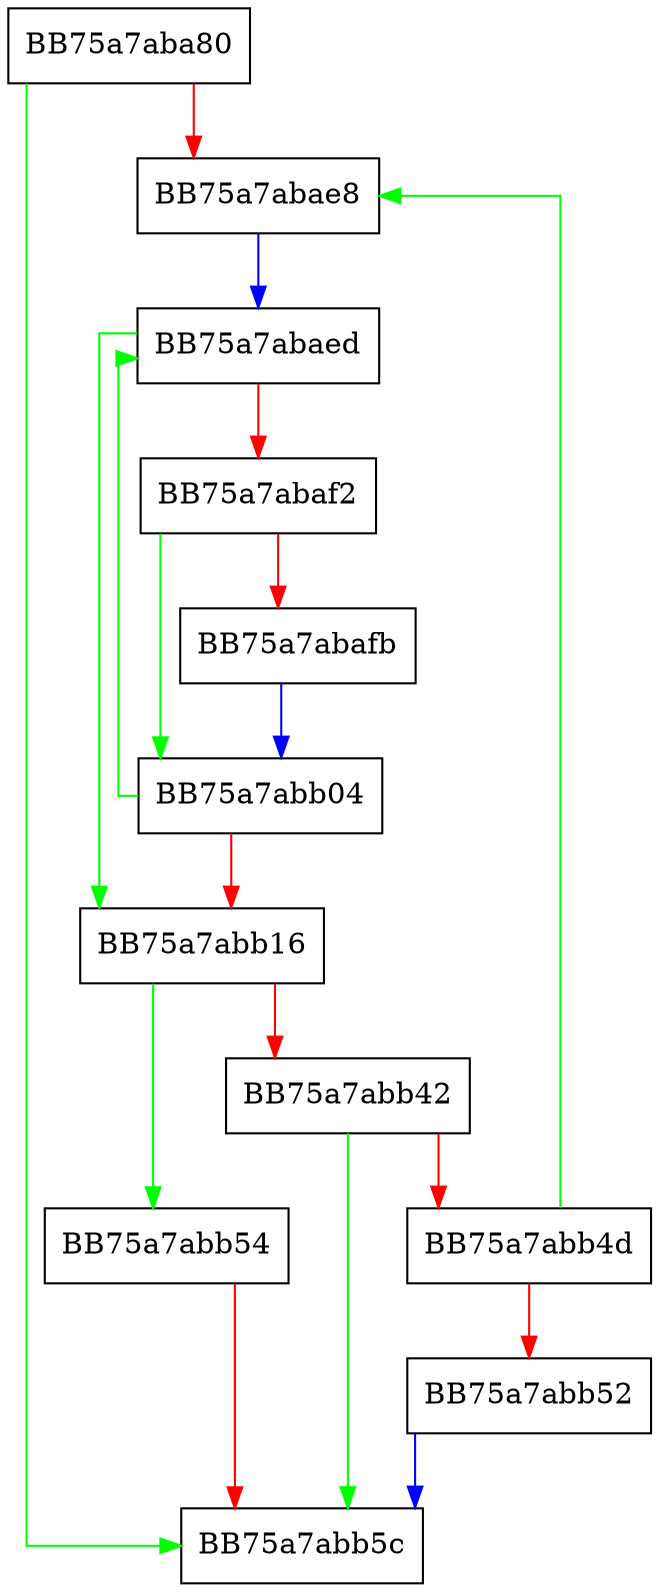 digraph write_text_ansi_nolock {
  node [shape="box"];
  graph [splines=ortho];
  BB75a7aba80 -> BB75a7abb5c [color="green"];
  BB75a7aba80 -> BB75a7abae8 [color="red"];
  BB75a7abae8 -> BB75a7abaed [color="blue"];
  BB75a7abaed -> BB75a7abb16 [color="green"];
  BB75a7abaed -> BB75a7abaf2 [color="red"];
  BB75a7abaf2 -> BB75a7abb04 [color="green"];
  BB75a7abaf2 -> BB75a7abafb [color="red"];
  BB75a7abafb -> BB75a7abb04 [color="blue"];
  BB75a7abb04 -> BB75a7abaed [color="green"];
  BB75a7abb04 -> BB75a7abb16 [color="red"];
  BB75a7abb16 -> BB75a7abb54 [color="green"];
  BB75a7abb16 -> BB75a7abb42 [color="red"];
  BB75a7abb42 -> BB75a7abb5c [color="green"];
  BB75a7abb42 -> BB75a7abb4d [color="red"];
  BB75a7abb4d -> BB75a7abae8 [color="green"];
  BB75a7abb4d -> BB75a7abb52 [color="red"];
  BB75a7abb52 -> BB75a7abb5c [color="blue"];
  BB75a7abb54 -> BB75a7abb5c [color="red"];
}